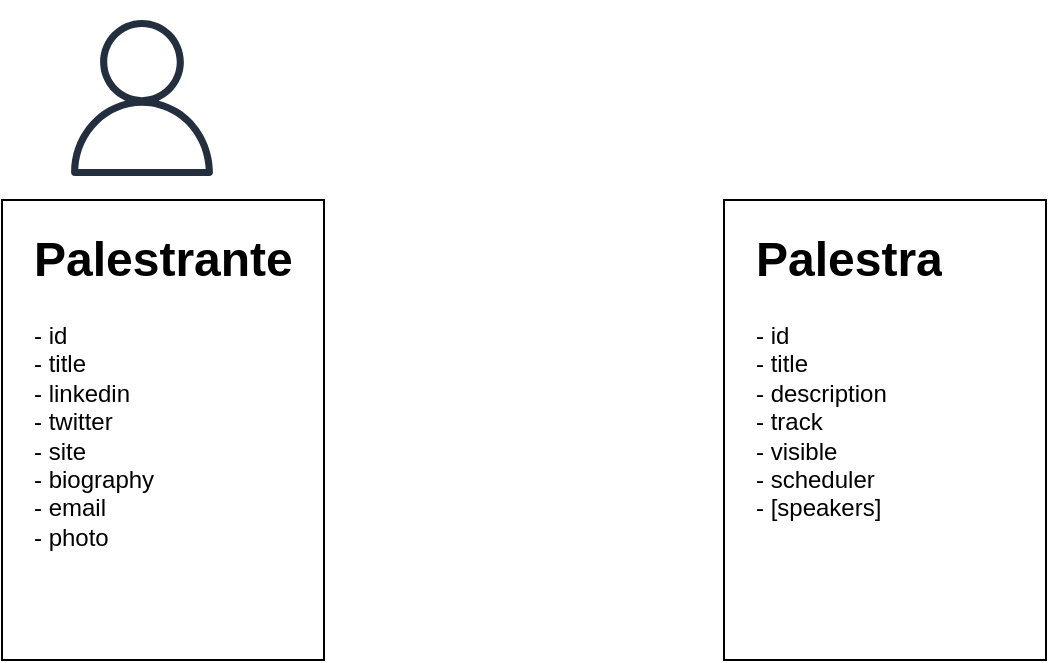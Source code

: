 <mxfile version="13.10.0" type="github"><diagram id="QueqKoRBgJmzvUffUsB9" name="Page-1"><mxGraphModel dx="-430" dy="1572" grid="1" gridSize="10" guides="1" tooltips="1" connect="1" arrows="1" fold="1" page="1" pageScale="1" pageWidth="850" pageHeight="1100" math="0" shadow="0"><root><mxCell id="0"/><mxCell id="1" parent="0"/><mxCell id="epxWoFEz3Q7Jhy87DylI-1" value="" style="outlineConnect=0;fontColor=#232F3E;gradientColor=none;fillColor=#232F3E;strokeColor=none;dashed=0;verticalLabelPosition=bottom;verticalAlign=top;align=center;html=1;fontSize=12;fontStyle=0;aspect=fixed;pointerEvents=1;shape=mxgraph.aws4.user;" vertex="1" parent="1"><mxGeometry x="1631" y="-60" width="78" height="78" as="geometry"/></mxCell><mxCell id="epxWoFEz3Q7Jhy87DylI-2" value="" style="rounded=0;whiteSpace=wrap;html=1;" vertex="1" parent="1"><mxGeometry x="1600" y="30" width="161" height="230" as="geometry"/></mxCell><mxCell id="epxWoFEz3Q7Jhy87DylI-3" value="&lt;h1&gt;Palestrante&lt;/h1&gt;&lt;div&gt;- id&lt;/div&gt;&lt;div&gt;- title&lt;/div&gt;&lt;div&gt;- linkedin&lt;br&gt;- twitter&lt;/div&gt;&lt;div&gt;- site&lt;/div&gt;&lt;div&gt;- biography&lt;/div&gt;&lt;div&gt;- email&lt;/div&gt;&lt;div&gt;- photo&lt;/div&gt;&lt;div&gt;&lt;br&gt;&lt;/div&gt;" style="text;html=1;strokeColor=none;fillColor=none;spacing=5;spacingTop=-20;whiteSpace=wrap;overflow=hidden;rounded=0;" vertex="1" parent="1"><mxGeometry x="1610.5" y="40" width="140" height="180" as="geometry"/></mxCell><mxCell id="epxWoFEz3Q7Jhy87DylI-4" value="" style="rounded=0;whiteSpace=wrap;html=1;" vertex="1" parent="1"><mxGeometry x="1961" y="30" width="161" height="230" as="geometry"/></mxCell><mxCell id="epxWoFEz3Q7Jhy87DylI-5" value="" style="shape=image;html=1;verticalAlign=top;verticalLabelPosition=bottom;labelBackgroundColor=#ffffff;imageAspect=0;aspect=fixed;image=https://cdn3.iconfinder.com/data/icons/watchify-v1-0-80px/80/microphone-80px-128.png" vertex="1" parent="1"><mxGeometry x="1991.5" y="-70" width="100" height="100" as="geometry"/></mxCell><mxCell id="epxWoFEz3Q7Jhy87DylI-6" value="&lt;h1&gt;Palestra&lt;/h1&gt;&lt;div&gt;- id&lt;/div&gt;&lt;div&gt;- title&lt;/div&gt;&lt;div&gt;-&amp;nbsp;description&lt;/div&gt;&lt;div&gt;- track&lt;/div&gt;&lt;div&gt;- visible&lt;/div&gt;&lt;div&gt;- scheduler&lt;/div&gt;&lt;div&gt;- [speakers]&lt;/div&gt;&lt;div&gt;&lt;br&gt;&lt;/div&gt;" style="text;html=1;strokeColor=none;fillColor=none;spacing=5;spacingTop=-20;whiteSpace=wrap;overflow=hidden;rounded=0;" vertex="1" parent="1"><mxGeometry x="1971.5" y="40" width="140" height="170" as="geometry"/></mxCell></root></mxGraphModel></diagram></mxfile>